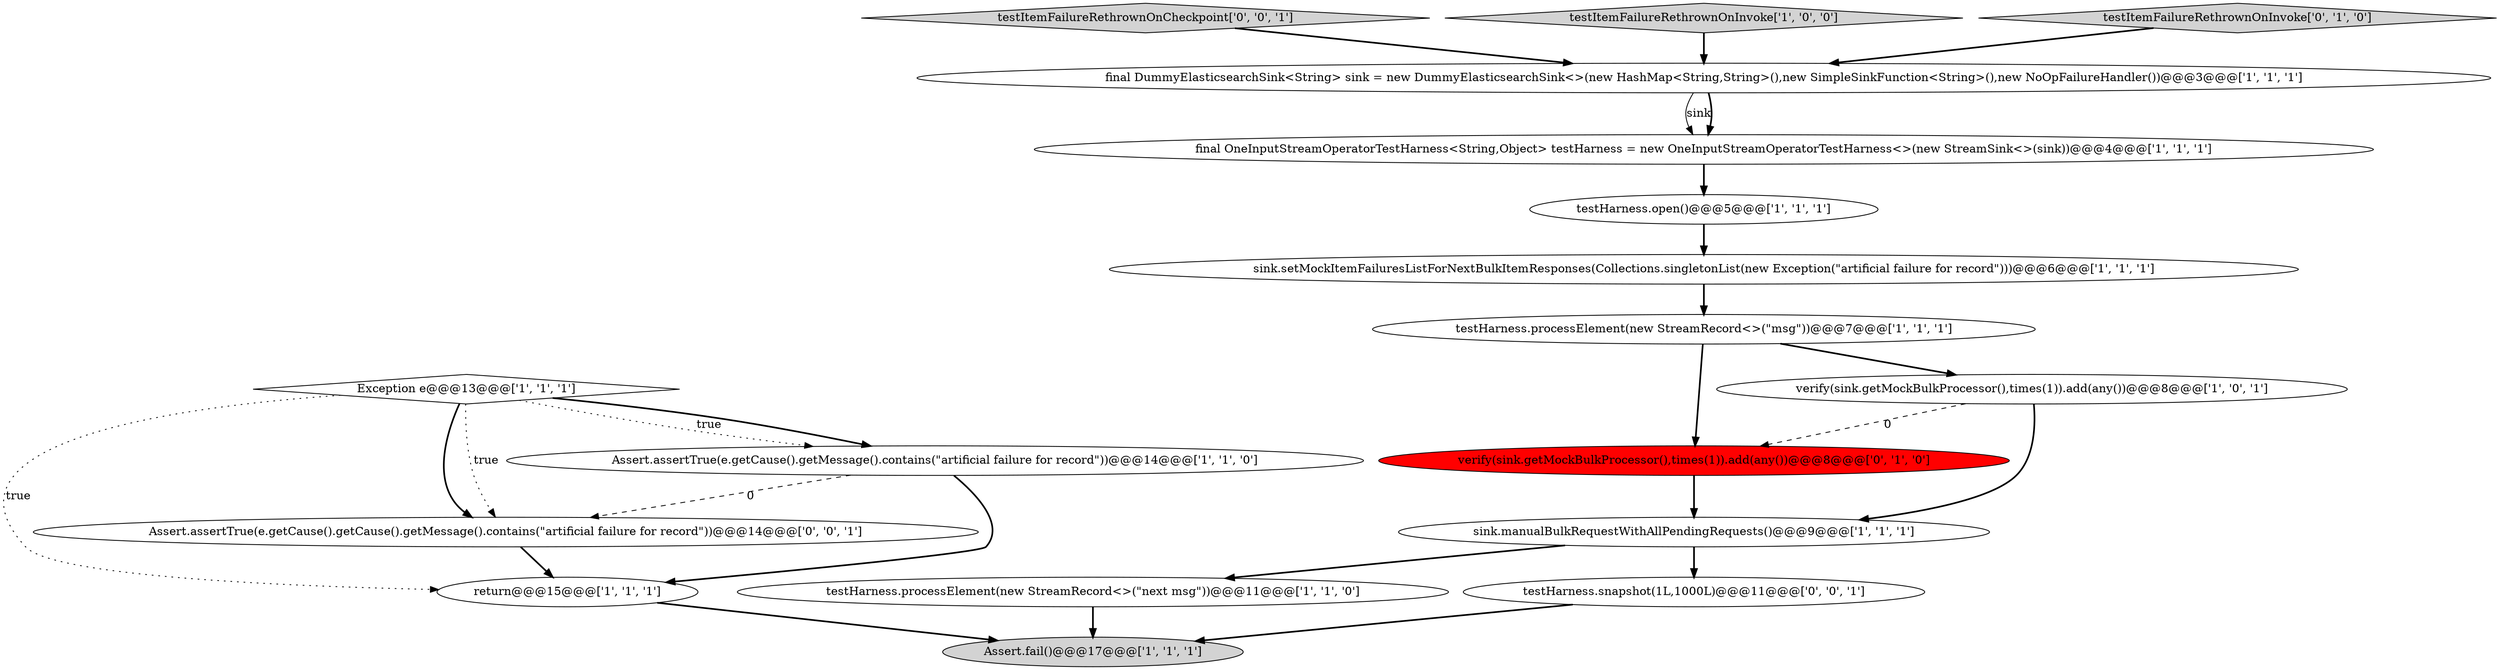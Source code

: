 digraph {
0 [style = filled, label = "final DummyElasticsearchSink<String> sink = new DummyElasticsearchSink<>(new HashMap<String,String>(),new SimpleSinkFunction<String>(),new NoOpFailureHandler())@@@3@@@['1', '1', '1']", fillcolor = white, shape = ellipse image = "AAA0AAABBB1BBB"];
2 [style = filled, label = "testHarness.processElement(new StreamRecord<>(\"next msg\"))@@@11@@@['1', '1', '0']", fillcolor = white, shape = ellipse image = "AAA0AAABBB1BBB"];
9 [style = filled, label = "Assert.fail()@@@17@@@['1', '1', '1']", fillcolor = lightgray, shape = ellipse image = "AAA0AAABBB1BBB"];
7 [style = filled, label = "return@@@15@@@['1', '1', '1']", fillcolor = white, shape = ellipse image = "AAA0AAABBB1BBB"];
3 [style = filled, label = "sink.manualBulkRequestWithAllPendingRequests()@@@9@@@['1', '1', '1']", fillcolor = white, shape = ellipse image = "AAA0AAABBB1BBB"];
15 [style = filled, label = "Assert.assertTrue(e.getCause().getCause().getMessage().contains(\"artificial failure for record\"))@@@14@@@['0', '0', '1']", fillcolor = white, shape = ellipse image = "AAA0AAABBB3BBB"];
8 [style = filled, label = "testHarness.processElement(new StreamRecord<>(\"msg\"))@@@7@@@['1', '1', '1']", fillcolor = white, shape = ellipse image = "AAA0AAABBB1BBB"];
16 [style = filled, label = "testItemFailureRethrownOnCheckpoint['0', '0', '1']", fillcolor = lightgray, shape = diamond image = "AAA0AAABBB3BBB"];
4 [style = filled, label = "testItemFailureRethrownOnInvoke['1', '0', '0']", fillcolor = lightgray, shape = diamond image = "AAA0AAABBB1BBB"];
6 [style = filled, label = "sink.setMockItemFailuresListForNextBulkItemResponses(Collections.singletonList(new Exception(\"artificial failure for record\")))@@@6@@@['1', '1', '1']", fillcolor = white, shape = ellipse image = "AAA0AAABBB1BBB"];
11 [style = filled, label = "Assert.assertTrue(e.getCause().getMessage().contains(\"artificial failure for record\"))@@@14@@@['1', '1', '0']", fillcolor = white, shape = ellipse image = "AAA0AAABBB1BBB"];
14 [style = filled, label = "testItemFailureRethrownOnInvoke['0', '1', '0']", fillcolor = lightgray, shape = diamond image = "AAA0AAABBB2BBB"];
17 [style = filled, label = "testHarness.snapshot(1L,1000L)@@@11@@@['0', '0', '1']", fillcolor = white, shape = ellipse image = "AAA0AAABBB3BBB"];
5 [style = filled, label = "final OneInputStreamOperatorTestHarness<String,Object> testHarness = new OneInputStreamOperatorTestHarness<>(new StreamSink<>(sink))@@@4@@@['1', '1', '1']", fillcolor = white, shape = ellipse image = "AAA0AAABBB1BBB"];
10 [style = filled, label = "Exception e@@@13@@@['1', '1', '1']", fillcolor = white, shape = diamond image = "AAA0AAABBB1BBB"];
13 [style = filled, label = "verify(sink.getMockBulkProcessor(),times(1)).add(any())@@@8@@@['0', '1', '0']", fillcolor = red, shape = ellipse image = "AAA1AAABBB2BBB"];
12 [style = filled, label = "testHarness.open()@@@5@@@['1', '1', '1']", fillcolor = white, shape = ellipse image = "AAA0AAABBB1BBB"];
1 [style = filled, label = "verify(sink.getMockBulkProcessor(),times(1)).add(any())@@@8@@@['1', '0', '1']", fillcolor = white, shape = ellipse image = "AAA0AAABBB1BBB"];
16->0 [style = bold, label=""];
10->15 [style = bold, label=""];
15->7 [style = bold, label=""];
11->15 [style = dashed, label="0"];
17->9 [style = bold, label=""];
1->3 [style = bold, label=""];
2->9 [style = bold, label=""];
12->6 [style = bold, label=""];
4->0 [style = bold, label=""];
1->13 [style = dashed, label="0"];
10->15 [style = dotted, label="true"];
7->9 [style = bold, label=""];
8->1 [style = bold, label=""];
3->2 [style = bold, label=""];
13->3 [style = bold, label=""];
5->12 [style = bold, label=""];
14->0 [style = bold, label=""];
10->11 [style = dotted, label="true"];
6->8 [style = bold, label=""];
3->17 [style = bold, label=""];
0->5 [style = solid, label="sink"];
10->7 [style = dotted, label="true"];
11->7 [style = bold, label=""];
8->13 [style = bold, label=""];
0->5 [style = bold, label=""];
10->11 [style = bold, label=""];
}
